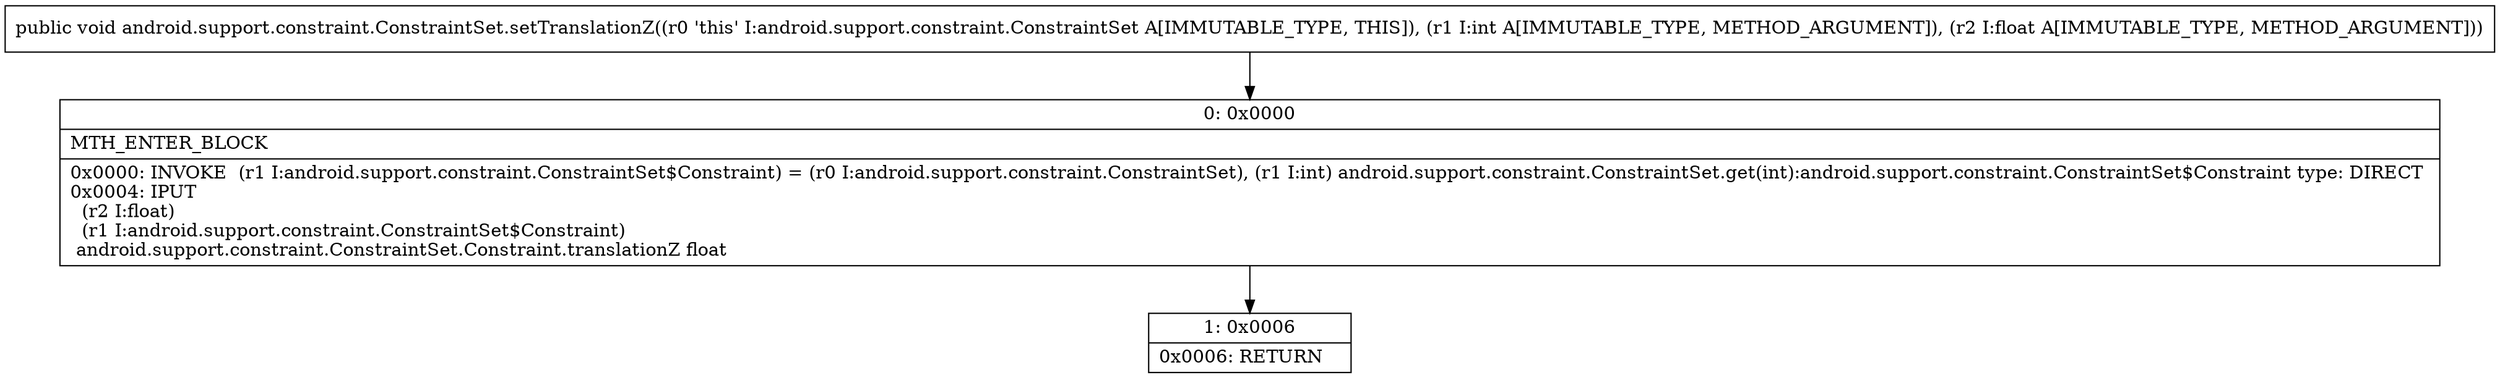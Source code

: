 digraph "CFG forandroid.support.constraint.ConstraintSet.setTranslationZ(IF)V" {
Node_0 [shape=record,label="{0\:\ 0x0000|MTH_ENTER_BLOCK\l|0x0000: INVOKE  (r1 I:android.support.constraint.ConstraintSet$Constraint) = (r0 I:android.support.constraint.ConstraintSet), (r1 I:int) android.support.constraint.ConstraintSet.get(int):android.support.constraint.ConstraintSet$Constraint type: DIRECT \l0x0004: IPUT  \l  (r2 I:float)\l  (r1 I:android.support.constraint.ConstraintSet$Constraint)\l android.support.constraint.ConstraintSet.Constraint.translationZ float \l}"];
Node_1 [shape=record,label="{1\:\ 0x0006|0x0006: RETURN   \l}"];
MethodNode[shape=record,label="{public void android.support.constraint.ConstraintSet.setTranslationZ((r0 'this' I:android.support.constraint.ConstraintSet A[IMMUTABLE_TYPE, THIS]), (r1 I:int A[IMMUTABLE_TYPE, METHOD_ARGUMENT]), (r2 I:float A[IMMUTABLE_TYPE, METHOD_ARGUMENT])) }"];
MethodNode -> Node_0;
Node_0 -> Node_1;
}


